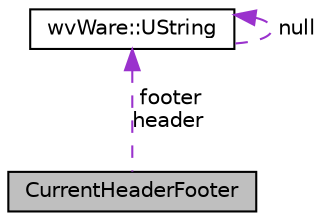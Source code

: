 digraph "CurrentHeaderFooter"
{
  edge [fontname="Helvetica",fontsize="10",labelfontname="Helvetica",labelfontsize="10"];
  node [fontname="Helvetica",fontsize="10",shape=record];
  Node1 [label="CurrentHeaderFooter",height=0.2,width=0.4,color="black", fillcolor="grey75", style="filled", fontcolor="black"];
  Node2 -> Node1 [dir="back",color="darkorchid3",fontsize="10",style="dashed",label=" footer\nheader" ,fontname="Helvetica"];
  Node2 [label="wvWare::UString",height=0.2,width=0.4,color="black", fillcolor="white", style="filled",URL="$classwv_ware_1_1_u_string.html",tooltip="Unicode string class "];
  Node2 -> Node2 [dir="back",color="darkorchid3",fontsize="10",style="dashed",label=" null" ,fontname="Helvetica"];
}
